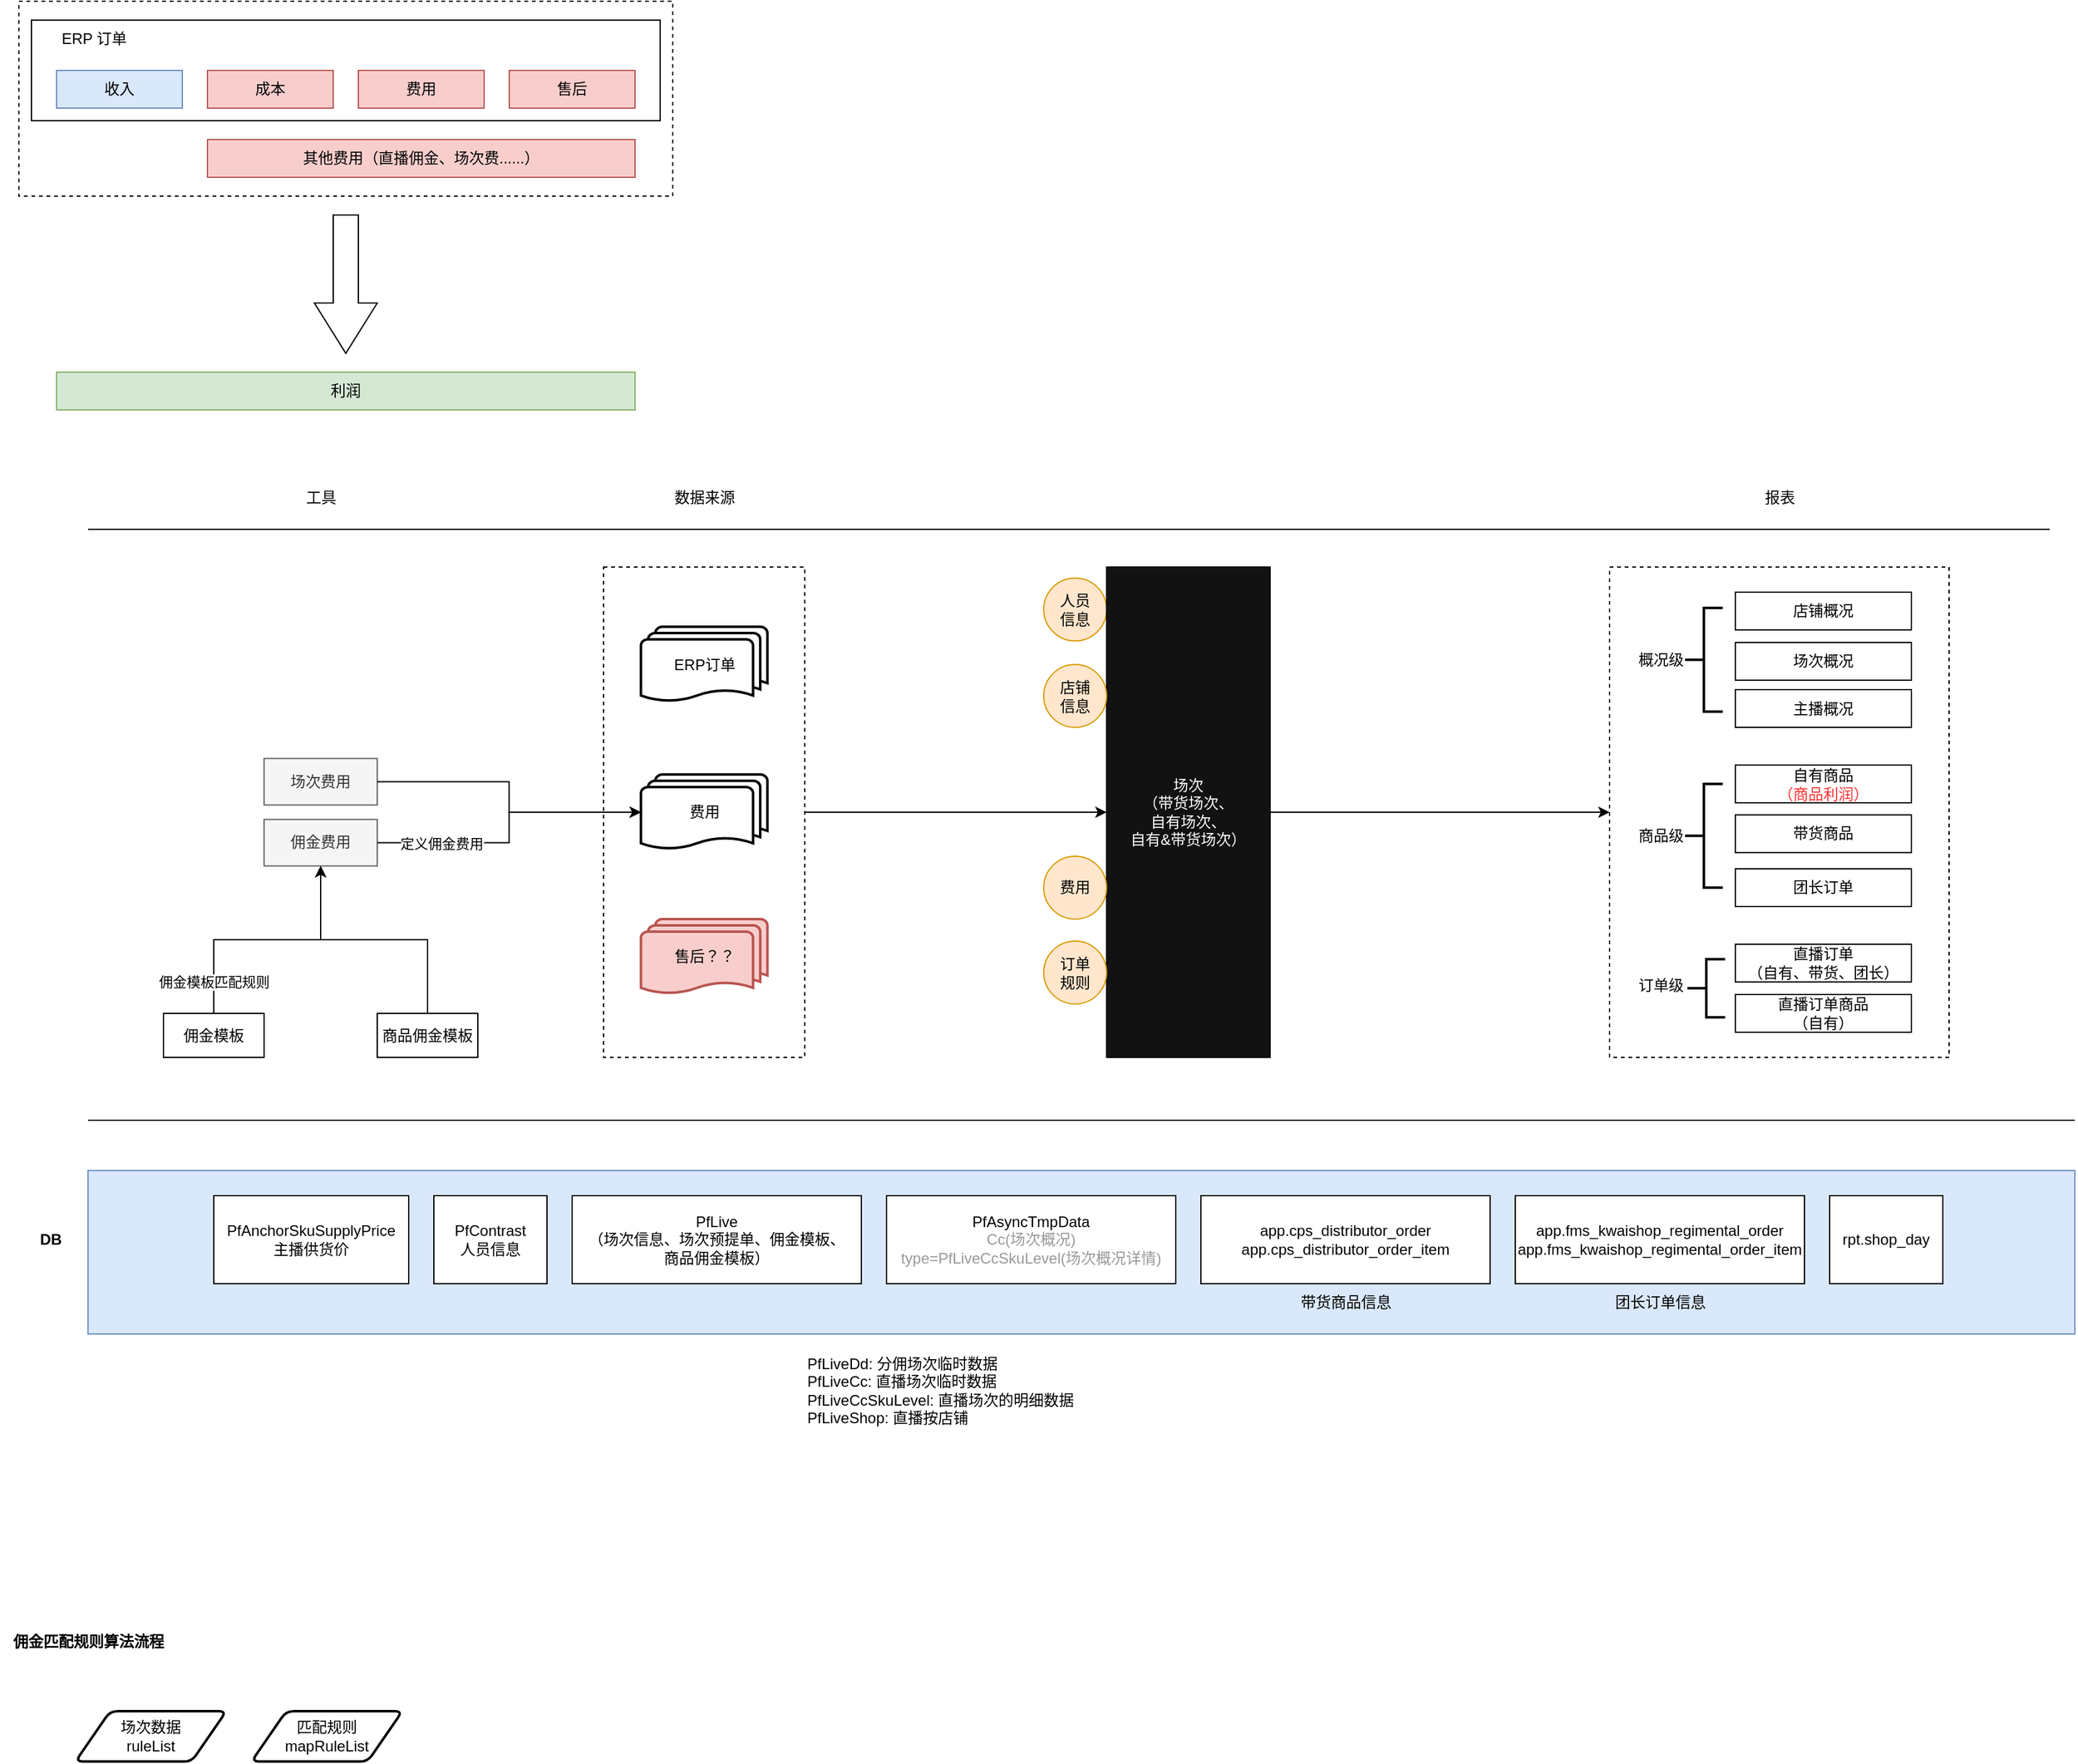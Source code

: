 <mxfile version="22.1.17" type="github">
  <diagram name="Page-1" id="4Yxf_F3Yg8TCebHdQZ62">
    <mxGraphModel dx="1975" dy="1130" grid="1" gridSize="10" guides="1" tooltips="1" connect="1" arrows="1" fold="1" page="1" pageScale="1" pageWidth="2000" pageHeight="2000" math="0" shadow="0">
      <root>
        <mxCell id="0" />
        <mxCell id="1" parent="0" />
        <mxCell id="hUss3SKFeiQ75tnnukBr-11" value="" style="rounded=0;whiteSpace=wrap;html=1;fillColor=none;dashed=1;" parent="1" vertex="1">
          <mxGeometry x="15" y="10" width="520" height="155" as="geometry" />
        </mxCell>
        <mxCell id="hUss3SKFeiQ75tnnukBr-8" value="" style="rounded=0;whiteSpace=wrap;html=1;fillStyle=auto;" parent="1" vertex="1">
          <mxGeometry x="25" y="25" width="500" height="80" as="geometry" />
        </mxCell>
        <mxCell id="hUss3SKFeiQ75tnnukBr-4" value="收入" style="rounded=0;whiteSpace=wrap;html=1;fillColor=#dae8fc;strokeColor=#6c8ebf;" parent="1" vertex="1">
          <mxGeometry x="45" y="65" width="100" height="30" as="geometry" />
        </mxCell>
        <mxCell id="hUss3SKFeiQ75tnnukBr-5" value="其他费用（直播佣金、场次费......）" style="rounded=0;whiteSpace=wrap;html=1;fillColor=#f8cecc;strokeColor=#b85450;" parent="1" vertex="1">
          <mxGeometry x="165" y="120" width="340" height="30" as="geometry" />
        </mxCell>
        <mxCell id="hUss3SKFeiQ75tnnukBr-6" value="成本" style="rounded=0;whiteSpace=wrap;html=1;fillColor=#f8cecc;strokeColor=#b85450;" parent="1" vertex="1">
          <mxGeometry x="165" y="65" width="100" height="30" as="geometry" />
        </mxCell>
        <mxCell id="hUss3SKFeiQ75tnnukBr-7" value="利润" style="rounded=0;whiteSpace=wrap;html=1;fillColor=#d5e8d4;strokeColor=#82b366;" parent="1" vertex="1">
          <mxGeometry x="45" y="305" width="460" height="30" as="geometry" />
        </mxCell>
        <mxCell id="hUss3SKFeiQ75tnnukBr-9" value="ERP 订单" style="text;html=1;strokeColor=none;fillColor=none;align=center;verticalAlign=middle;whiteSpace=wrap;rounded=0;" parent="1" vertex="1">
          <mxGeometry x="45" y="25" width="60" height="30" as="geometry" />
        </mxCell>
        <mxCell id="hUss3SKFeiQ75tnnukBr-10" value="" style="html=1;shadow=0;dashed=0;align=center;verticalAlign=middle;shape=mxgraph.arrows2.arrow;dy=0.6;dx=40;direction=south;notch=0;" parent="1" vertex="1">
          <mxGeometry x="250" y="180" width="50" height="110" as="geometry" />
        </mxCell>
        <mxCell id="hUss3SKFeiQ75tnnukBr-12" value="费用" style="rounded=0;whiteSpace=wrap;html=1;fillColor=#f8cecc;strokeColor=#b85450;" parent="1" vertex="1">
          <mxGeometry x="285" y="65" width="100" height="30" as="geometry" />
        </mxCell>
        <mxCell id="hUss3SKFeiQ75tnnukBr-13" value="售后" style="rounded=0;whiteSpace=wrap;html=1;fillColor=#f8cecc;strokeColor=#b85450;" parent="1" vertex="1">
          <mxGeometry x="405" y="65" width="100" height="30" as="geometry" />
        </mxCell>
        <mxCell id="YQstfmxYPoXNCcoOunF0-1" value="" style="group" vertex="1" connectable="0" parent="1">
          <mxGeometry x="20" y="390" width="1630" height="760" as="geometry" />
        </mxCell>
        <mxCell id="nZpgM6mxst-IkFDQiJev-47" value="" style="group" parent="YQstfmxYPoXNCcoOunF0-1" vertex="1" connectable="0">
          <mxGeometry x="810" y="70" width="180" height="390" as="geometry" />
        </mxCell>
        <mxCell id="hUss3SKFeiQ75tnnukBr-45" value="人员&lt;br&gt;信息" style="ellipse;whiteSpace=wrap;html=1;aspect=fixed;fillColor=#ffe6cc;strokeColor=#d79b00;" parent="nZpgM6mxst-IkFDQiJev-47" vertex="1">
          <mxGeometry y="8.75" width="50" height="50" as="geometry" />
        </mxCell>
        <mxCell id="hUss3SKFeiQ75tnnukBr-15" value="&lt;font color=&quot;#ffffff&quot;&gt;场次&lt;br&gt;（带货场次、&lt;br&gt;自有场次、&lt;br&gt;自有&amp;amp;带货场次）&lt;br&gt;&lt;/font&gt;" style="rounded=0;whiteSpace=wrap;html=1;fillColor=#121212;" parent="nZpgM6mxst-IkFDQiJev-47" vertex="1">
          <mxGeometry x="50" width="130" height="390" as="geometry" />
        </mxCell>
        <mxCell id="hUss3SKFeiQ75tnnukBr-46" value="店铺&lt;br&gt;信息" style="ellipse;whiteSpace=wrap;html=1;aspect=fixed;fillColor=#ffe6cc;strokeColor=#d79b00;" parent="nZpgM6mxst-IkFDQiJev-47" vertex="1">
          <mxGeometry y="77.5" width="50" height="50" as="geometry" />
        </mxCell>
        <mxCell id="hUss3SKFeiQ75tnnukBr-47" value="费用" style="ellipse;whiteSpace=wrap;html=1;aspect=fixed;fillColor=#ffe6cc;strokeColor=#d79b00;" parent="nZpgM6mxst-IkFDQiJev-47" vertex="1">
          <mxGeometry y="230" width="50" height="50" as="geometry" />
        </mxCell>
        <mxCell id="hUss3SKFeiQ75tnnukBr-49" value="订单&lt;br&gt;规则" style="ellipse;whiteSpace=wrap;html=1;aspect=fixed;fillColor=#ffe6cc;strokeColor=#d79b00;" parent="nZpgM6mxst-IkFDQiJev-47" vertex="1">
          <mxGeometry y="297.5" width="50" height="50" as="geometry" />
        </mxCell>
        <mxCell id="hUss3SKFeiQ75tnnukBr-35" style="edgeStyle=orthogonalEdgeStyle;rounded=0;orthogonalLoop=1;jettySize=auto;html=1;entryX=0;entryY=0.5;entryDx=0;entryDy=0;" parent="YQstfmxYPoXNCcoOunF0-1" source="hUss3SKFeiQ75tnnukBr-24" target="hUss3SKFeiQ75tnnukBr-15" edge="1">
          <mxGeometry relative="1" as="geometry" />
        </mxCell>
        <mxCell id="hUss3SKFeiQ75tnnukBr-36" style="edgeStyle=orthogonalEdgeStyle;rounded=0;orthogonalLoop=1;jettySize=auto;html=1;entryX=0;entryY=0.5;entryDx=0;entryDy=0;" parent="YQstfmxYPoXNCcoOunF0-1" source="hUss3SKFeiQ75tnnukBr-15" target="hUss3SKFeiQ75tnnukBr-34" edge="1">
          <mxGeometry relative="1" as="geometry" />
        </mxCell>
        <mxCell id="nZpgM6mxst-IkFDQiJev-12" value="佣金费用" style="rounded=0;whiteSpace=wrap;html=1;fillColor=#f5f5f5;fontColor=#333333;strokeColor=#666666;" parent="YQstfmxYPoXNCcoOunF0-1" vertex="1">
          <mxGeometry x="190" y="270.75" width="90" height="37" as="geometry" />
        </mxCell>
        <mxCell id="nZpgM6mxst-IkFDQiJev-17" style="edgeStyle=orthogonalEdgeStyle;rounded=0;orthogonalLoop=1;jettySize=auto;html=1;" parent="YQstfmxYPoXNCcoOunF0-1" source="nZpgM6mxst-IkFDQiJev-14" target="nZpgM6mxst-IkFDQiJev-12" edge="1">
          <mxGeometry relative="1" as="geometry" />
        </mxCell>
        <mxCell id="nZpgM6mxst-IkFDQiJev-19" value="佣金模板匹配规则" style="edgeLabel;html=1;align=center;verticalAlign=middle;resizable=0;points=[];" parent="nZpgM6mxst-IkFDQiJev-17" vertex="1" connectable="0">
          <mxGeometry x="-0.606" y="4" relative="1" as="geometry">
            <mxPoint x="4" y="15" as="offset" />
          </mxGeometry>
        </mxCell>
        <mxCell id="nZpgM6mxst-IkFDQiJev-14" value="佣金模板" style="rounded=0;whiteSpace=wrap;html=1;" parent="YQstfmxYPoXNCcoOunF0-1" vertex="1">
          <mxGeometry x="110" y="425" width="80" height="35" as="geometry" />
        </mxCell>
        <mxCell id="nZpgM6mxst-IkFDQiJev-18" style="edgeStyle=orthogonalEdgeStyle;rounded=0;orthogonalLoop=1;jettySize=auto;html=1;" parent="YQstfmxYPoXNCcoOunF0-1" source="nZpgM6mxst-IkFDQiJev-16" target="nZpgM6mxst-IkFDQiJev-12" edge="1">
          <mxGeometry relative="1" as="geometry" />
        </mxCell>
        <mxCell id="nZpgM6mxst-IkFDQiJev-16" value="商品佣金模板" style="rounded=0;whiteSpace=wrap;html=1;" parent="YQstfmxYPoXNCcoOunF0-1" vertex="1">
          <mxGeometry x="280" y="425" width="80" height="35" as="geometry" />
        </mxCell>
        <mxCell id="nZpgM6mxst-IkFDQiJev-21" value="场次费用" style="rounded=0;whiteSpace=wrap;html=1;fillColor=#f5f5f5;fontColor=#333333;strokeColor=#666666;" parent="YQstfmxYPoXNCcoOunF0-1" vertex="1">
          <mxGeometry x="190" y="222.25" width="90" height="37" as="geometry" />
        </mxCell>
        <mxCell id="nZpgM6mxst-IkFDQiJev-22" style="edgeStyle=orthogonalEdgeStyle;rounded=0;orthogonalLoop=1;jettySize=auto;html=1;entryX=0;entryY=0.5;entryDx=0;entryDy=0;entryPerimeter=0;" parent="YQstfmxYPoXNCcoOunF0-1" source="nZpgM6mxst-IkFDQiJev-12" target="hUss3SKFeiQ75tnnukBr-22" edge="1">
          <mxGeometry relative="1" as="geometry" />
        </mxCell>
        <mxCell id="nZpgM6mxst-IkFDQiJev-24" value="定义佣金费用" style="edgeLabel;html=1;align=center;verticalAlign=middle;resizable=0;points=[];" parent="nZpgM6mxst-IkFDQiJev-22" vertex="1" connectable="0">
          <mxGeometry x="-0.722" y="1" relative="1" as="geometry">
            <mxPoint x="18" y="1" as="offset" />
          </mxGeometry>
        </mxCell>
        <mxCell id="nZpgM6mxst-IkFDQiJev-23" style="edgeStyle=orthogonalEdgeStyle;rounded=0;orthogonalLoop=1;jettySize=auto;html=1;entryX=0;entryY=0.5;entryDx=0;entryDy=0;entryPerimeter=0;" parent="YQstfmxYPoXNCcoOunF0-1" source="nZpgM6mxst-IkFDQiJev-21" target="hUss3SKFeiQ75tnnukBr-22" edge="1">
          <mxGeometry relative="1" as="geometry" />
        </mxCell>
        <mxCell id="nZpgM6mxst-IkFDQiJev-39" value="" style="rounded=0;whiteSpace=wrap;html=1;fillColor=#dae8fc;strokeColor=#6c8ebf;" parent="YQstfmxYPoXNCcoOunF0-1" vertex="1">
          <mxGeometry x="50" y="550" width="1580" height="130" as="geometry" />
        </mxCell>
        <mxCell id="nZpgM6mxst-IkFDQiJev-41" value="PfLive&lt;br&gt;（场次信息、场次预提单、佣金模板、&lt;br&gt;商品佣金模板）" style="rounded=0;whiteSpace=wrap;html=1;flipH=0;flipV=1;" parent="YQstfmxYPoXNCcoOunF0-1" vertex="1">
          <mxGeometry x="435" y="570" width="230" height="70" as="geometry" />
        </mxCell>
        <mxCell id="nZpgM6mxst-IkFDQiJev-42" value="rpt.shop_day" style="rounded=0;whiteSpace=wrap;html=1;flipH=0;flipV=1;" parent="YQstfmxYPoXNCcoOunF0-1" vertex="1">
          <mxGeometry x="1435" y="570" width="90" height="70" as="geometry" />
        </mxCell>
        <mxCell id="nZpgM6mxst-IkFDQiJev-43" value="PfAsyncTmpData&lt;br style=&quot;border-color: var(--border-color);&quot;&gt;&lt;font color=&quot;#999999&quot;&gt;Cc(场次概况)&lt;br style=&quot;border-color: var(--border-color);&quot;&gt;type=PfLiveCcSkuLevel(场次概况详情)&lt;/font&gt;" style="rounded=0;whiteSpace=wrap;html=1;flipH=0;flipV=1;" parent="YQstfmxYPoXNCcoOunF0-1" vertex="1">
          <mxGeometry x="685" y="570" width="230" height="70" as="geometry" />
        </mxCell>
        <mxCell id="nZpgM6mxst-IkFDQiJev-44" value="app.cps_distributor_order&lt;br&gt;app.cps_distributor_order_item" style="rounded=0;whiteSpace=wrap;html=1;flipH=0;flipV=1;" parent="YQstfmxYPoXNCcoOunF0-1" vertex="1">
          <mxGeometry x="935" y="570" width="230" height="70" as="geometry" />
        </mxCell>
        <mxCell id="nZpgM6mxst-IkFDQiJev-45" value="app.fms_kwaishop_regimental_order&lt;br&gt;app.fms_kwaishop_regimental_order_item" style="rounded=0;whiteSpace=wrap;html=1;flipH=0;flipV=1;" parent="YQstfmxYPoXNCcoOunF0-1" vertex="1">
          <mxGeometry x="1185" y="570" width="230" height="70" as="geometry" />
        </mxCell>
        <mxCell id="nZpgM6mxst-IkFDQiJev-46" value="" style="group" parent="YQstfmxYPoXNCcoOunF0-1" vertex="1" connectable="0">
          <mxGeometry x="1260" y="70" width="270" height="390" as="geometry" />
        </mxCell>
        <mxCell id="hUss3SKFeiQ75tnnukBr-34" value="" style="rounded=0;whiteSpace=wrap;html=1;fillColor=none;dashed=1;" parent="nZpgM6mxst-IkFDQiJev-46" vertex="1">
          <mxGeometry width="270" height="390" as="geometry" />
        </mxCell>
        <mxCell id="hUss3SKFeiQ75tnnukBr-27" value="店铺概况" style="rounded=0;whiteSpace=wrap;html=1;" parent="nZpgM6mxst-IkFDQiJev-46" vertex="1">
          <mxGeometry x="100" y="20" width="140" height="30" as="geometry" />
        </mxCell>
        <mxCell id="hUss3SKFeiQ75tnnukBr-28" value="场次概况" style="rounded=0;whiteSpace=wrap;html=1;" parent="nZpgM6mxst-IkFDQiJev-46" vertex="1">
          <mxGeometry x="100" y="60" width="140" height="30" as="geometry" />
        </mxCell>
        <mxCell id="hUss3SKFeiQ75tnnukBr-29" value="主播概况" style="rounded=0;whiteSpace=wrap;html=1;" parent="nZpgM6mxst-IkFDQiJev-46" vertex="1">
          <mxGeometry x="100" y="97.5" width="140" height="30" as="geometry" />
        </mxCell>
        <mxCell id="hUss3SKFeiQ75tnnukBr-31" value="自有商品&lt;br&gt;&lt;font color=&quot;#ff3333&quot;&gt;（商品利润）&lt;/font&gt;" style="rounded=0;whiteSpace=wrap;html=1;" parent="nZpgM6mxst-IkFDQiJev-46" vertex="1">
          <mxGeometry x="100" y="157.5" width="140" height="30" as="geometry" />
        </mxCell>
        <mxCell id="hUss3SKFeiQ75tnnukBr-32" value="直播订单&lt;br&gt;（自有、带货、团长）" style="rounded=0;whiteSpace=wrap;html=1;" parent="nZpgM6mxst-IkFDQiJev-46" vertex="1">
          <mxGeometry x="100" y="300" width="140" height="30" as="geometry" />
        </mxCell>
        <mxCell id="hUss3SKFeiQ75tnnukBr-33" value="直播订单商品&lt;br&gt;（自有）" style="rounded=0;whiteSpace=wrap;html=1;" parent="nZpgM6mxst-IkFDQiJev-46" vertex="1">
          <mxGeometry x="100" y="340" width="140" height="30" as="geometry" />
        </mxCell>
        <mxCell id="hUss3SKFeiQ75tnnukBr-37" value="概况级" style="text;html=1;align=right;verticalAlign=middle;resizable=0;points=[];autosize=1;strokeColor=none;fillColor=none;" parent="nZpgM6mxst-IkFDQiJev-46" vertex="1">
          <mxGeometry y="58.75" width="60" height="30" as="geometry" />
        </mxCell>
        <mxCell id="hUss3SKFeiQ75tnnukBr-38" value="" style="strokeWidth=2;html=1;shape=mxgraph.flowchart.annotation_2;align=left;labelPosition=right;pointerEvents=1;rotation=0;" parent="nZpgM6mxst-IkFDQiJev-46" vertex="1">
          <mxGeometry x="60" y="32.5" width="30" height="82.5" as="geometry" />
        </mxCell>
        <mxCell id="hUss3SKFeiQ75tnnukBr-39" value="商品级" style="text;html=1;align=right;verticalAlign=middle;resizable=0;points=[];autosize=1;strokeColor=none;fillColor=none;" parent="nZpgM6mxst-IkFDQiJev-46" vertex="1">
          <mxGeometry y="198.5" width="60" height="30" as="geometry" />
        </mxCell>
        <mxCell id="hUss3SKFeiQ75tnnukBr-40" value="订单级" style="text;html=1;align=right;verticalAlign=middle;resizable=0;points=[];autosize=1;strokeColor=none;fillColor=none;" parent="nZpgM6mxst-IkFDQiJev-46" vertex="1">
          <mxGeometry y="317.5" width="60" height="30" as="geometry" />
        </mxCell>
        <mxCell id="hUss3SKFeiQ75tnnukBr-41" value="" style="strokeWidth=2;html=1;shape=mxgraph.flowchart.annotation_2;align=left;labelPosition=right;pointerEvents=1;rotation=-90;direction=south;" parent="nZpgM6mxst-IkFDQiJev-46" vertex="1">
          <mxGeometry x="53.755" y="320.005" width="46.25" height="30" as="geometry" />
        </mxCell>
        <mxCell id="nZpgM6mxst-IkFDQiJev-30" value="带货商品" style="rounded=0;whiteSpace=wrap;html=1;" parent="nZpgM6mxst-IkFDQiJev-46" vertex="1">
          <mxGeometry x="100" y="197.13" width="140" height="30" as="geometry" />
        </mxCell>
        <mxCell id="nZpgM6mxst-IkFDQiJev-31" value="团长订单" style="rounded=0;whiteSpace=wrap;html=1;" parent="nZpgM6mxst-IkFDQiJev-46" vertex="1">
          <mxGeometry x="100" y="240" width="140" height="30" as="geometry" />
        </mxCell>
        <mxCell id="nZpgM6mxst-IkFDQiJev-32" value="" style="strokeWidth=2;html=1;shape=mxgraph.flowchart.annotation_2;align=left;labelPosition=right;pointerEvents=1;rotation=0;" parent="nZpgM6mxst-IkFDQiJev-46" vertex="1">
          <mxGeometry x="60" y="172.5" width="30" height="82.5" as="geometry" />
        </mxCell>
        <mxCell id="nZpgM6mxst-IkFDQiJev-48" value="" style="group" parent="YQstfmxYPoXNCcoOunF0-1" vertex="1" connectable="0">
          <mxGeometry x="460" y="70" width="160" height="390" as="geometry" />
        </mxCell>
        <mxCell id="hUss3SKFeiQ75tnnukBr-24" value="" style="rounded=0;whiteSpace=wrap;html=1;fillColor=none;dashed=1;" parent="nZpgM6mxst-IkFDQiJev-48" vertex="1">
          <mxGeometry width="160" height="390" as="geometry" />
        </mxCell>
        <mxCell id="hUss3SKFeiQ75tnnukBr-14" value="ERP订单" style="strokeWidth=2;html=1;shape=mxgraph.flowchart.multi-document;whiteSpace=wrap;" parent="nZpgM6mxst-IkFDQiJev-48" vertex="1">
          <mxGeometry x="29.714" y="47.5" width="100.571" height="60" as="geometry" />
        </mxCell>
        <mxCell id="hUss3SKFeiQ75tnnukBr-22" value="费用" style="strokeWidth=2;html=1;shape=mxgraph.flowchart.multi-document;whiteSpace=wrap;" parent="nZpgM6mxst-IkFDQiJev-48" vertex="1">
          <mxGeometry x="29.714" y="165" width="100.571" height="60" as="geometry" />
        </mxCell>
        <mxCell id="hUss3SKFeiQ75tnnukBr-23" value="售后？？" style="strokeWidth=2;html=1;shape=mxgraph.flowchart.multi-document;whiteSpace=wrap;fillColor=#f8cecc;strokeColor=#b85450;" parent="nZpgM6mxst-IkFDQiJev-48" vertex="1">
          <mxGeometry x="29.714" y="280" width="100.571" height="60" as="geometry" />
        </mxCell>
        <mxCell id="nZpgM6mxst-IkFDQiJev-54" value="&lt;b&gt;DB&lt;/b&gt;" style="text;html=1;align=center;verticalAlign=middle;resizable=0;points=[];autosize=1;strokeColor=none;fillColor=none;" parent="YQstfmxYPoXNCcoOunF0-1" vertex="1">
          <mxGeometry y="590" width="40" height="30" as="geometry" />
        </mxCell>
        <mxCell id="nZpgM6mxst-IkFDQiJev-55" value="数据来源" style="text;html=1;align=center;verticalAlign=middle;resizable=0;points=[];autosize=1;strokeColor=none;fillColor=none;" parent="YQstfmxYPoXNCcoOunF0-1" vertex="1">
          <mxGeometry x="505" width="70" height="30" as="geometry" />
        </mxCell>
        <mxCell id="nZpgM6mxst-IkFDQiJev-56" value="报表" style="text;html=1;align=center;verticalAlign=middle;resizable=0;points=[];autosize=1;strokeColor=none;fillColor=none;" parent="YQstfmxYPoXNCcoOunF0-1" vertex="1">
          <mxGeometry x="1370" width="50" height="30" as="geometry" />
        </mxCell>
        <mxCell id="nZpgM6mxst-IkFDQiJev-57" value="" style="endArrow=none;html=1;rounded=0;" parent="YQstfmxYPoXNCcoOunF0-1" edge="1">
          <mxGeometry width="50" height="50" relative="1" as="geometry">
            <mxPoint x="50" y="40" as="sourcePoint" />
            <mxPoint x="1610" y="40" as="targetPoint" />
          </mxGeometry>
        </mxCell>
        <mxCell id="nZpgM6mxst-IkFDQiJev-58" value="" style="endArrow=none;html=1;rounded=0;" parent="YQstfmxYPoXNCcoOunF0-1" edge="1">
          <mxGeometry width="50" height="50" relative="1" as="geometry">
            <mxPoint x="50" y="510" as="sourcePoint" />
            <mxPoint x="1630" y="510" as="targetPoint" />
          </mxGeometry>
        </mxCell>
        <mxCell id="nZpgM6mxst-IkFDQiJev-59" value="&lt;div&gt;PfLiveDd: 分佣场次临时数据&lt;/div&gt;&lt;div&gt;PfLiveCc: 直播场次临时数据&lt;/div&gt;&lt;div&gt;PfLiveCcSkuLevel: 直播场次的明细数据&lt;/div&gt;&lt;div&gt;PfLiveShop: 直播按店铺&lt;/div&gt;" style="text;html=1;align=left;verticalAlign=middle;resizable=0;points=[];autosize=1;strokeColor=none;fillColor=none;" parent="YQstfmxYPoXNCcoOunF0-1" vertex="1">
          <mxGeometry x="620" y="690" width="240" height="70" as="geometry" />
        </mxCell>
        <mxCell id="nZpgM6mxst-IkFDQiJev-60" value="工具" style="text;html=1;align=center;verticalAlign=middle;resizable=0;points=[];autosize=1;strokeColor=none;fillColor=none;" parent="YQstfmxYPoXNCcoOunF0-1" vertex="1">
          <mxGeometry x="210" width="50" height="30" as="geometry" />
        </mxCell>
        <mxCell id="nZpgM6mxst-IkFDQiJev-61" value="PfContrast&lt;br&gt;人员信息" style="rounded=0;whiteSpace=wrap;html=1;flipH=0;flipV=1;" parent="YQstfmxYPoXNCcoOunF0-1" vertex="1">
          <mxGeometry x="325" y="570" width="90" height="70" as="geometry" />
        </mxCell>
        <mxCell id="nZpgM6mxst-IkFDQiJev-62" value="带货商品信息" style="text;html=1;align=center;verticalAlign=middle;resizable=0;points=[];autosize=1;strokeColor=none;fillColor=none;" parent="YQstfmxYPoXNCcoOunF0-1" vertex="1">
          <mxGeometry x="1000" y="640" width="100" height="30" as="geometry" />
        </mxCell>
        <mxCell id="nZpgM6mxst-IkFDQiJev-63" value="团长订单信息" style="text;html=1;align=center;verticalAlign=middle;resizable=0;points=[];autosize=1;strokeColor=none;fillColor=none;" parent="YQstfmxYPoXNCcoOunF0-1" vertex="1">
          <mxGeometry x="1250" y="640" width="100" height="30" as="geometry" />
        </mxCell>
        <mxCell id="nZpgM6mxst-IkFDQiJev-64" value="PfAnchorSkuSupplyPrice&lt;br&gt;主播供货价" style="rounded=0;whiteSpace=wrap;html=1;flipH=0;flipV=1;" parent="YQstfmxYPoXNCcoOunF0-1" vertex="1">
          <mxGeometry x="150" y="570" width="155" height="70" as="geometry" />
        </mxCell>
        <mxCell id="YQstfmxYPoXNCcoOunF0-2" value="佣金匹配规则算法流程" style="text;html=1;align=center;verticalAlign=middle;resizable=0;points=[];autosize=1;strokeColor=none;fillColor=none;fontStyle=1" vertex="1" parent="1">
          <mxGeometry y="1300" width="140" height="30" as="geometry" />
        </mxCell>
        <mxCell id="YQstfmxYPoXNCcoOunF0-4" value="匹配规则&lt;br&gt;mapRuleList" style="shape=parallelogram;html=1;strokeWidth=2;perimeter=parallelogramPerimeter;whiteSpace=wrap;rounded=1;arcSize=12;size=0.23;" vertex="1" parent="1">
          <mxGeometry x="200" y="1370" width="120" height="40" as="geometry" />
        </mxCell>
        <mxCell id="YQstfmxYPoXNCcoOunF0-5" value="场次数据&lt;br style=&quot;border-color: var(--border-color);&quot;&gt;ruleList" style="shape=parallelogram;html=1;strokeWidth=2;perimeter=parallelogramPerimeter;whiteSpace=wrap;rounded=1;arcSize=12;size=0.23;" vertex="1" parent="1">
          <mxGeometry x="60" y="1370" width="120" height="40" as="geometry" />
        </mxCell>
      </root>
    </mxGraphModel>
  </diagram>
</mxfile>
